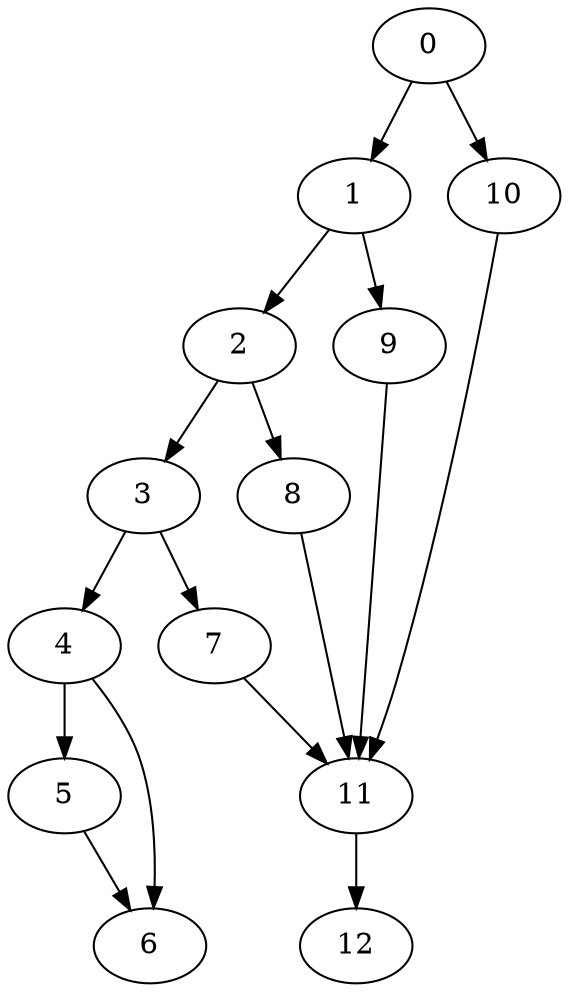 digraph {
	0
	1
	2
	3
	4
	5
	6
	7
	8
	9
	10
	11
	12
	0 -> 1
	1 -> 2
	4 -> 5
	3 -> 7
	2 -> 8
	1 -> 9
	0 -> 10
	7 -> 11
	8 -> 11
	9 -> 11
	10 -> 11
	2 -> 3
	3 -> 4
	4 -> 6
	5 -> 6
	11 -> 12
}
